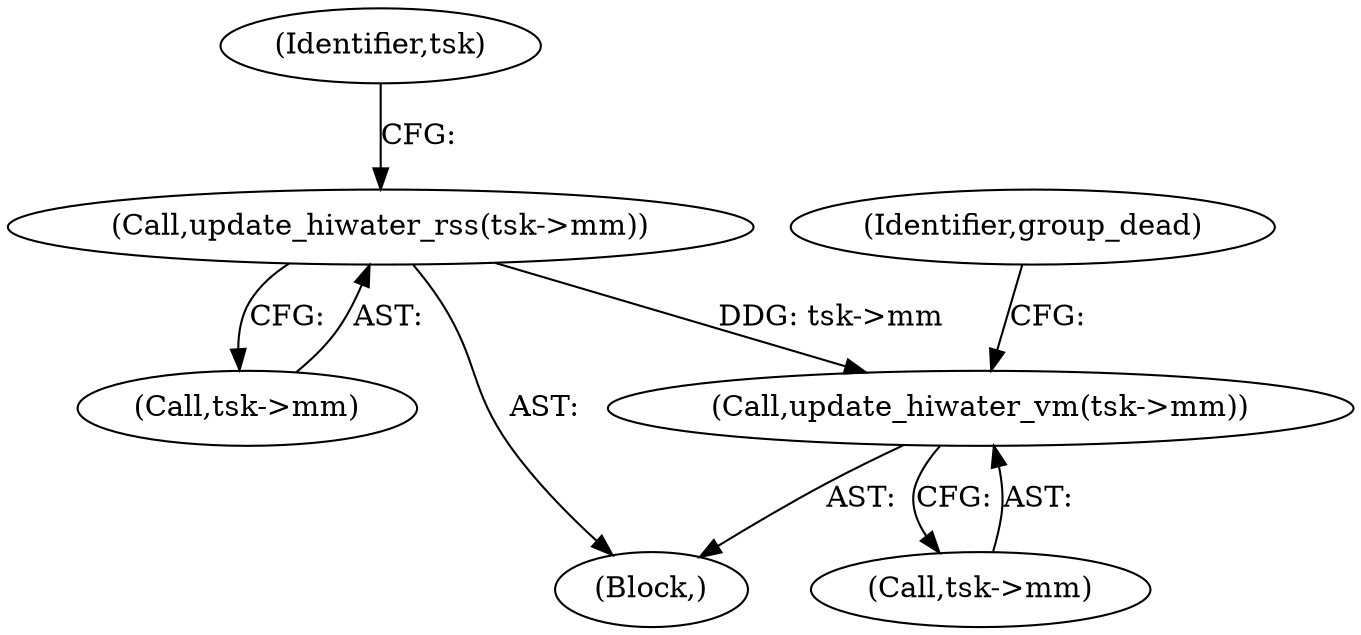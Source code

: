 digraph "0_linux_8141c7f3e7aee618312fa1c15109e1219de784a7@API" {
"1000185" [label="(Call,update_hiwater_vm(tsk->mm))"];
"1000181" [label="(Call,update_hiwater_rss(tsk->mm))"];
"1000182" [label="(Call,tsk->mm)"];
"1000185" [label="(Call,update_hiwater_vm(tsk->mm))"];
"1000180" [label="(Block,)"];
"1000181" [label="(Call,update_hiwater_rss(tsk->mm))"];
"1000186" [label="(Call,tsk->mm)"];
"1000187" [label="(Identifier,tsk)"];
"1000190" [label="(Identifier,group_dead)"];
"1000185" -> "1000180"  [label="AST: "];
"1000185" -> "1000186"  [label="CFG: "];
"1000186" -> "1000185"  [label="AST: "];
"1000190" -> "1000185"  [label="CFG: "];
"1000181" -> "1000185"  [label="DDG: tsk->mm"];
"1000181" -> "1000180"  [label="AST: "];
"1000181" -> "1000182"  [label="CFG: "];
"1000182" -> "1000181"  [label="AST: "];
"1000187" -> "1000181"  [label="CFG: "];
}
